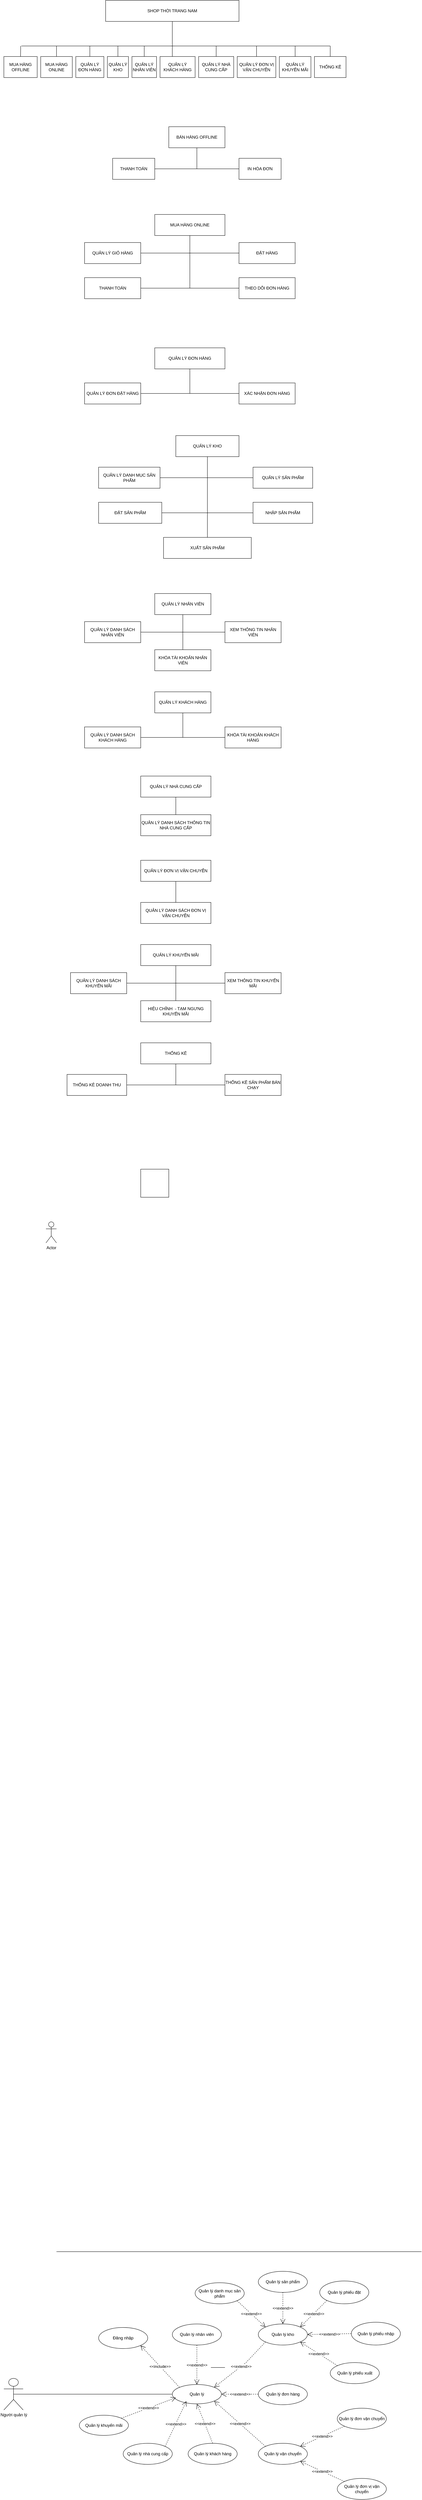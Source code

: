 <mxfile version="20.8.23" type="device"><diagram name="Page-1" id="HyWWzxSgBRr3ty2dSBjD"><mxGraphModel dx="1967" dy="609" grid="0" gridSize="10" guides="1" tooltips="1" connect="0" arrows="0" fold="1" page="0" pageScale="1" pageWidth="850" pageHeight="1100" math="0" shadow="0"><root><mxCell id="0"/><mxCell id="1" parent="0"/><mxCell id="_XjApnB1WR810djl3Nv8-1" value="SHOP THỜI TRANG NAM" style="rounded=0;whiteSpace=wrap;html=1;" parent="1" vertex="1"><mxGeometry x="260" y="70" width="380" height="60" as="geometry"/></mxCell><mxCell id="_XjApnB1WR810djl3Nv8-3" value="QUẢN LÝ KHO" style="rounded=0;whiteSpace=wrap;html=1;" parent="1" vertex="1"><mxGeometry x="265" y="230" width="60" height="60" as="geometry"/></mxCell><mxCell id="_XjApnB1WR810djl3Nv8-4" value="QUẢN LÝ NHÂN VIÊN" style="rounded=0;whiteSpace=wrap;html=1;" parent="1" vertex="1"><mxGeometry x="335" y="230" width="70" height="60" as="geometry"/></mxCell><mxCell id="_XjApnB1WR810djl3Nv8-5" value="QUẢN LÝ KHÁCH HÀNG" style="rounded=0;whiteSpace=wrap;html=1;" parent="1" vertex="1"><mxGeometry x="415" y="230" width="100" height="60" as="geometry"/></mxCell><mxCell id="_XjApnB1WR810djl3Nv8-6" value="QUẢN LÝ ĐƠN VỊ VẬN CHUYỂN" style="rounded=0;whiteSpace=wrap;html=1;" parent="1" vertex="1"><mxGeometry x="635" y="230" width="110" height="60" as="geometry"/></mxCell><mxCell id="_XjApnB1WR810djl3Nv8-7" value="QUẢN LÝ NHÀ CUNG CẤP" style="rounded=0;whiteSpace=wrap;html=1;" parent="1" vertex="1"><mxGeometry x="525" y="230" width="100" height="60" as="geometry"/></mxCell><mxCell id="_XjApnB1WR810djl3Nv8-8" value="QUẢN LÝ KHUYẾN MÃI" style="rounded=0;whiteSpace=wrap;html=1;" parent="1" vertex="1"><mxGeometry x="755" y="230" width="90" height="60" as="geometry"/></mxCell><mxCell id="_XjApnB1WR810djl3Nv8-9" value="QUẢN LÝ ĐƠN HÀNG" style="rounded=0;whiteSpace=wrap;html=1;" parent="1" vertex="1"><mxGeometry x="175" y="230" width="80" height="60" as="geometry"/></mxCell><mxCell id="_XjApnB1WR810djl3Nv8-10" value="MUA HÀNG ONLINE" style="rounded=0;whiteSpace=wrap;html=1;" parent="1" vertex="1"><mxGeometry x="75" y="230" width="90" height="60" as="geometry"/></mxCell><mxCell id="_XjApnB1WR810djl3Nv8-11" value="THỐNG KÊ" style="rounded=0;whiteSpace=wrap;html=1;" parent="1" vertex="1"><mxGeometry x="855" y="230" width="90" height="60" as="geometry"/></mxCell><mxCell id="_XjApnB1WR810djl3Nv8-13" value="MUA HÀNG OFFLINE" style="rounded=0;whiteSpace=wrap;html=1;" parent="1" vertex="1"><mxGeometry x="-30" y="230" width="95" height="60" as="geometry"/></mxCell><mxCell id="_XjApnB1WR810djl3Nv8-14" value="" style="endArrow=none;html=1;rounded=0;" parent="1" edge="1"><mxGeometry width="50" height="50" relative="1" as="geometry"><mxPoint x="20" y="200" as="sourcePoint"/><mxPoint x="900" y="200" as="targetPoint"/></mxGeometry></mxCell><mxCell id="_XjApnB1WR810djl3Nv8-15" value="" style="endArrow=none;html=1;rounded=0;entryX=0.5;entryY=1;entryDx=0;entryDy=0;" parent="1" target="_XjApnB1WR810djl3Nv8-1" edge="1"><mxGeometry width="50" height="50" relative="1" as="geometry"><mxPoint x="450" y="200" as="sourcePoint"/><mxPoint x="530" y="160" as="targetPoint"/></mxGeometry></mxCell><mxCell id="_XjApnB1WR810djl3Nv8-16" value="" style="endArrow=none;html=1;rounded=0;exitX=0.5;exitY=0;exitDx=0;exitDy=0;" parent="1" source="_XjApnB1WR810djl3Nv8-3" edge="1"><mxGeometry width="50" height="50" relative="1" as="geometry"><mxPoint x="480" y="210" as="sourcePoint"/><mxPoint x="295" y="200" as="targetPoint"/></mxGeometry></mxCell><mxCell id="_XjApnB1WR810djl3Nv8-17" value="" style="endArrow=none;html=1;rounded=0;exitX=0.5;exitY=0;exitDx=0;exitDy=0;" parent="1" source="_XjApnB1WR810djl3Nv8-9" edge="1"><mxGeometry width="50" height="50" relative="1" as="geometry"><mxPoint x="205" y="230" as="sourcePoint"/><mxPoint x="215" y="200" as="targetPoint"/></mxGeometry></mxCell><mxCell id="_XjApnB1WR810djl3Nv8-18" value="" style="endArrow=none;html=1;rounded=0;" parent="1" edge="1"><mxGeometry width="50" height="50" relative="1" as="geometry"><mxPoint x="120" y="230" as="sourcePoint"/><mxPoint x="120" y="200" as="targetPoint"/></mxGeometry></mxCell><mxCell id="_XjApnB1WR810djl3Nv8-19" value="" style="endArrow=none;html=1;rounded=0;exitX=0.5;exitY=0;exitDx=0;exitDy=0;" parent="1" source="_XjApnB1WR810djl3Nv8-13" edge="1"><mxGeometry width="50" height="50" relative="1" as="geometry"><mxPoint x="-40" y="250" as="sourcePoint"/><mxPoint x="18" y="200" as="targetPoint"/></mxGeometry></mxCell><mxCell id="_XjApnB1WR810djl3Nv8-20" value="" style="endArrow=none;html=1;rounded=0;exitX=0.5;exitY=0;exitDx=0;exitDy=0;" parent="1" source="_XjApnB1WR810djl3Nv8-4" edge="1"><mxGeometry width="50" height="50" relative="1" as="geometry"><mxPoint x="480" y="210" as="sourcePoint"/><mxPoint x="370" y="200" as="targetPoint"/></mxGeometry></mxCell><mxCell id="_XjApnB1WR810djl3Nv8-22" value="" style="endArrow=none;html=1;rounded=0;" parent="1" edge="1"><mxGeometry width="50" height="50" relative="1" as="geometry"><mxPoint x="450" y="230" as="sourcePoint"/><mxPoint x="450" y="200" as="targetPoint"/></mxGeometry></mxCell><mxCell id="_XjApnB1WR810djl3Nv8-23" value="" style="endArrow=none;html=1;rounded=0;exitX=0.5;exitY=0;exitDx=0;exitDy=0;" parent="1" source="_XjApnB1WR810djl3Nv8-7" edge="1"><mxGeometry width="50" height="50" relative="1" as="geometry"><mxPoint x="525" y="250" as="sourcePoint"/><mxPoint x="575" y="200" as="targetPoint"/></mxGeometry></mxCell><mxCell id="_XjApnB1WR810djl3Nv8-24" value="" style="endArrow=none;html=1;rounded=0;" parent="1" edge="1"><mxGeometry width="50" height="50" relative="1" as="geometry"><mxPoint x="690" y="230" as="sourcePoint"/><mxPoint x="690" y="200" as="targetPoint"/></mxGeometry></mxCell><mxCell id="_XjApnB1WR810djl3Nv8-25" value="" style="endArrow=none;html=1;rounded=0;exitX=0.5;exitY=0;exitDx=0;exitDy=0;" parent="1" source="_XjApnB1WR810djl3Nv8-8" edge="1"><mxGeometry width="50" height="50" relative="1" as="geometry"><mxPoint x="690" y="280" as="sourcePoint"/><mxPoint x="800" y="200" as="targetPoint"/></mxGeometry></mxCell><mxCell id="_XjApnB1WR810djl3Nv8-26" value="" style="endArrow=none;html=1;rounded=0;exitX=0.5;exitY=0;exitDx=0;exitDy=0;" parent="1" source="_XjApnB1WR810djl3Nv8-11" edge="1"><mxGeometry width="50" height="50" relative="1" as="geometry"><mxPoint x="440" y="280" as="sourcePoint"/><mxPoint x="900" y="200" as="targetPoint"/></mxGeometry></mxCell><mxCell id="RyogoqrXzvxZcZIkqM9H-1" value="BÁN HÀNG OFFLINE" style="rounded=0;whiteSpace=wrap;html=1;" parent="1" vertex="1"><mxGeometry x="440" y="430" width="160" height="60" as="geometry"/></mxCell><mxCell id="RyogoqrXzvxZcZIkqM9H-2" value="THANH TOÁN" style="rounded=0;whiteSpace=wrap;html=1;" parent="1" vertex="1"><mxGeometry x="280" y="520" width="120" height="60" as="geometry"/></mxCell><mxCell id="RyogoqrXzvxZcZIkqM9H-3" value="IN HÓA ĐƠN" style="rounded=0;whiteSpace=wrap;html=1;" parent="1" vertex="1"><mxGeometry x="640" y="520" width="120" height="60" as="geometry"/></mxCell><mxCell id="RyogoqrXzvxZcZIkqM9H-4" value="" style="endArrow=none;html=1;rounded=0;entryX=0;entryY=0.5;entryDx=0;entryDy=0;exitX=1;exitY=0.5;exitDx=0;exitDy=0;" parent="1" source="RyogoqrXzvxZcZIkqM9H-2" target="RyogoqrXzvxZcZIkqM9H-3" edge="1"><mxGeometry width="50" height="50" relative="1" as="geometry"><mxPoint x="460" y="620" as="sourcePoint"/><mxPoint x="510" y="570" as="targetPoint"/></mxGeometry></mxCell><mxCell id="RyogoqrXzvxZcZIkqM9H-5" value="" style="endArrow=none;html=1;rounded=0;entryX=0.5;entryY=1;entryDx=0;entryDy=0;" parent="1" target="RyogoqrXzvxZcZIkqM9H-1" edge="1"><mxGeometry width="50" height="50" relative="1" as="geometry"><mxPoint x="520" y="550" as="sourcePoint"/><mxPoint x="510" y="570" as="targetPoint"/></mxGeometry></mxCell><mxCell id="RyogoqrXzvxZcZIkqM9H-6" value="MUA HÀNG ONLINE" style="rounded=0;whiteSpace=wrap;html=1;" parent="1" vertex="1"><mxGeometry x="400" y="680" width="200" height="60" as="geometry"/></mxCell><mxCell id="RyogoqrXzvxZcZIkqM9H-7" value="ĐẶT HÀNG" style="rounded=0;whiteSpace=wrap;html=1;" parent="1" vertex="1"><mxGeometry x="640" y="760" width="160" height="60" as="geometry"/></mxCell><mxCell id="RyogoqrXzvxZcZIkqM9H-9" value="THEO DÕI ĐƠN HÀNG" style="rounded=0;whiteSpace=wrap;html=1;" parent="1" vertex="1"><mxGeometry x="640" y="860" width="160" height="60" as="geometry"/></mxCell><mxCell id="RyogoqrXzvxZcZIkqM9H-10" value="THANH TOÁN" style="rounded=0;whiteSpace=wrap;html=1;" parent="1" vertex="1"><mxGeometry x="200" y="860" width="160" height="60" as="geometry"/></mxCell><mxCell id="RyogoqrXzvxZcZIkqM9H-12" value="QUẢN LÝ GIỎ HÀNG" style="rounded=0;whiteSpace=wrap;html=1;" parent="1" vertex="1"><mxGeometry x="200" y="760" width="160" height="60" as="geometry"/></mxCell><mxCell id="RyogoqrXzvxZcZIkqM9H-13" value="" style="endArrow=none;html=1;rounded=0;exitX=1;exitY=0.5;exitDx=0;exitDy=0;entryX=0;entryY=0.5;entryDx=0;entryDy=0;" parent="1" source="RyogoqrXzvxZcZIkqM9H-12" target="RyogoqrXzvxZcZIkqM9H-7" edge="1"><mxGeometry width="50" height="50" relative="1" as="geometry"><mxPoint x="390" y="790" as="sourcePoint"/><mxPoint x="600" y="790" as="targetPoint"/></mxGeometry></mxCell><mxCell id="RyogoqrXzvxZcZIkqM9H-14" value="" style="endArrow=none;html=1;rounded=0;exitX=0;exitY=0.5;exitDx=0;exitDy=0;entryX=1;entryY=0.5;entryDx=0;entryDy=0;" parent="1" source="RyogoqrXzvxZcZIkqM9H-9" target="RyogoqrXzvxZcZIkqM9H-10" edge="1"><mxGeometry width="50" height="50" relative="1" as="geometry"><mxPoint x="460" y="860" as="sourcePoint"/><mxPoint x="420" y="930" as="targetPoint"/></mxGeometry></mxCell><mxCell id="RyogoqrXzvxZcZIkqM9H-15" value="" style="endArrow=none;html=1;rounded=0;entryX=0.5;entryY=1;entryDx=0;entryDy=0;" parent="1" target="RyogoqrXzvxZcZIkqM9H-6" edge="1"><mxGeometry width="50" height="50" relative="1" as="geometry"><mxPoint x="500" y="890" as="sourcePoint"/><mxPoint x="510" y="810" as="targetPoint"/></mxGeometry></mxCell><mxCell id="RyogoqrXzvxZcZIkqM9H-17" value="QUẢN LÝ ĐƠN HÀNG" style="rounded=0;whiteSpace=wrap;html=1;" parent="1" vertex="1"><mxGeometry x="400" y="1060" width="200" height="60" as="geometry"/></mxCell><mxCell id="RyogoqrXzvxZcZIkqM9H-18" value="QUẢN LÝ ĐƠN ĐẶT HÀNG" style="rounded=0;whiteSpace=wrap;html=1;" parent="1" vertex="1"><mxGeometry x="200" y="1160" width="160" height="60" as="geometry"/></mxCell><mxCell id="RyogoqrXzvxZcZIkqM9H-19" value="XÁC NHẬN ĐƠN HÀNG" style="rounded=0;whiteSpace=wrap;html=1;" parent="1" vertex="1"><mxGeometry x="640" y="1160" width="160" height="60" as="geometry"/></mxCell><mxCell id="RyogoqrXzvxZcZIkqM9H-21" value="" style="endArrow=none;html=1;rounded=0;entryX=0;entryY=0.5;entryDx=0;entryDy=0;exitX=1;exitY=0.5;exitDx=0;exitDy=0;" parent="1" source="RyogoqrXzvxZcZIkqM9H-18" target="RyogoqrXzvxZcZIkqM9H-19" edge="1"><mxGeometry width="50" height="50" relative="1" as="geometry"><mxPoint x="540" y="1220" as="sourcePoint"/><mxPoint x="590" y="1170" as="targetPoint"/></mxGeometry></mxCell><mxCell id="RyogoqrXzvxZcZIkqM9H-22" value="" style="endArrow=none;html=1;rounded=0;entryX=0.5;entryY=1;entryDx=0;entryDy=0;" parent="1" target="RyogoqrXzvxZcZIkqM9H-17" edge="1"><mxGeometry width="50" height="50" relative="1" as="geometry"><mxPoint x="500" y="1190" as="sourcePoint"/><mxPoint x="590" y="1170" as="targetPoint"/></mxGeometry></mxCell><mxCell id="RyogoqrXzvxZcZIkqM9H-23" value="QUẢN LÝ KHO" style="rounded=0;whiteSpace=wrap;html=1;" parent="1" vertex="1"><mxGeometry x="460" y="1310" width="180" height="60" as="geometry"/></mxCell><mxCell id="RyogoqrXzvxZcZIkqM9H-24" value="QUẢN LÝ DANH MỤC SẢN PHẨM" style="rounded=0;whiteSpace=wrap;html=1;" parent="1" vertex="1"><mxGeometry x="240" y="1400" width="175" height="60" as="geometry"/></mxCell><mxCell id="RyogoqrXzvxZcZIkqM9H-25" value="QUẢN LÝ SẢN PHẨM" style="rounded=0;whiteSpace=wrap;html=1;" parent="1" vertex="1"><mxGeometry x="680" y="1400" width="170" height="60" as="geometry"/></mxCell><mxCell id="RyogoqrXzvxZcZIkqM9H-26" value="ĐẶT SẢN PHẨM" style="rounded=0;whiteSpace=wrap;html=1;" parent="1" vertex="1"><mxGeometry x="240" y="1500" width="180" height="60" as="geometry"/></mxCell><mxCell id="RyogoqrXzvxZcZIkqM9H-27" value="NHẬP SẢN PHẨM" style="rounded=0;whiteSpace=wrap;html=1;" parent="1" vertex="1"><mxGeometry x="680" y="1500" width="170" height="60" as="geometry"/></mxCell><mxCell id="RyogoqrXzvxZcZIkqM9H-28" value="XUẤT SẢN PHẨM" style="rounded=0;whiteSpace=wrap;html=1;" parent="1" vertex="1"><mxGeometry x="425" y="1600" width="250" height="60" as="geometry"/></mxCell><mxCell id="RyogoqrXzvxZcZIkqM9H-29" value="" style="endArrow=none;html=1;rounded=0;entryX=0.5;entryY=1;entryDx=0;entryDy=0;exitX=0.5;exitY=0;exitDx=0;exitDy=0;" parent="1" source="RyogoqrXzvxZcZIkqM9H-28" target="RyogoqrXzvxZcZIkqM9H-23" edge="1"><mxGeometry width="50" height="50" relative="1" as="geometry"><mxPoint x="540" y="1540" as="sourcePoint"/><mxPoint x="590" y="1490" as="targetPoint"/></mxGeometry></mxCell><mxCell id="RyogoqrXzvxZcZIkqM9H-30" value="" style="endArrow=none;html=1;rounded=0;entryX=0;entryY=0.5;entryDx=0;entryDy=0;exitX=1;exitY=0.5;exitDx=0;exitDy=0;" parent="1" source="RyogoqrXzvxZcZIkqM9H-24" target="RyogoqrXzvxZcZIkqM9H-25" edge="1"><mxGeometry width="50" height="50" relative="1" as="geometry"><mxPoint x="540" y="1540" as="sourcePoint"/><mxPoint x="590" y="1490" as="targetPoint"/></mxGeometry></mxCell><mxCell id="RyogoqrXzvxZcZIkqM9H-31" value="" style="endArrow=none;html=1;rounded=0;entryX=0;entryY=0.5;entryDx=0;entryDy=0;exitX=1;exitY=0.5;exitDx=0;exitDy=0;" parent="1" source="RyogoqrXzvxZcZIkqM9H-26" target="RyogoqrXzvxZcZIkqM9H-27" edge="1"><mxGeometry width="50" height="50" relative="1" as="geometry"><mxPoint x="540" y="1540" as="sourcePoint"/><mxPoint x="590" y="1490" as="targetPoint"/></mxGeometry></mxCell><mxCell id="VxilIQaraNkpWYvb3Jwq-1" value="QUẢN LÝ NHÂN VIÊN" style="rounded=0;whiteSpace=wrap;html=1;" parent="1" vertex="1"><mxGeometry x="400" y="1760" width="160" height="60" as="geometry"/></mxCell><mxCell id="VxilIQaraNkpWYvb3Jwq-2" value="QUẢN LÝ DANH SÁCH NHÂN VIÊN" style="rounded=0;whiteSpace=wrap;html=1;" parent="1" vertex="1"><mxGeometry x="200" y="1840" width="160" height="60" as="geometry"/></mxCell><mxCell id="VxilIQaraNkpWYvb3Jwq-3" value="XEM THÔNG TIN NHÂN VIÊN" style="rounded=0;whiteSpace=wrap;html=1;" parent="1" vertex="1"><mxGeometry x="600" y="1840" width="160" height="60" as="geometry"/></mxCell><mxCell id="VxilIQaraNkpWYvb3Jwq-4" value="" style="endArrow=none;html=1;rounded=0;entryX=0;entryY=0.5;entryDx=0;entryDy=0;exitX=1;exitY=0.5;exitDx=0;exitDy=0;" parent="1" source="VxilIQaraNkpWYvb3Jwq-2" target="VxilIQaraNkpWYvb3Jwq-3" edge="1"><mxGeometry width="50" height="50" relative="1" as="geometry"><mxPoint x="390" y="1850" as="sourcePoint"/><mxPoint x="440" y="1800" as="targetPoint"/></mxGeometry></mxCell><mxCell id="VxilIQaraNkpWYvb3Jwq-5" value="" style="endArrow=none;html=1;rounded=0;entryX=0.5;entryY=1;entryDx=0;entryDy=0;" parent="1" target="VxilIQaraNkpWYvb3Jwq-1" edge="1"><mxGeometry width="50" height="50" relative="1" as="geometry"><mxPoint x="480" y="1920" as="sourcePoint"/><mxPoint x="440" y="1800" as="targetPoint"/></mxGeometry></mxCell><mxCell id="VxilIQaraNkpWYvb3Jwq-6" value="KHÓA TÀI KHOẢN NHÂN VIÊN" style="rounded=0;whiteSpace=wrap;html=1;" parent="1" vertex="1"><mxGeometry x="400" y="1920" width="160" height="60" as="geometry"/></mxCell><mxCell id="f-LgjkkznbTm_72EFnrJ-1" value="QUẢN LÝ KHÁCH HÀNG" style="rounded=0;whiteSpace=wrap;html=1;" parent="1" vertex="1"><mxGeometry x="400" y="2040" width="160" height="60" as="geometry"/></mxCell><mxCell id="f-LgjkkznbTm_72EFnrJ-2" value="QUẢN LÝ DANH SÁCH KHÁCH HÀNG" style="rounded=0;whiteSpace=wrap;html=1;" parent="1" vertex="1"><mxGeometry x="200" y="2140" width="160" height="60" as="geometry"/></mxCell><mxCell id="f-LgjkkznbTm_72EFnrJ-3" value="KHÓA TÀI KHOẢN KHÁCH HÀNG" style="rounded=0;whiteSpace=wrap;html=1;" parent="1" vertex="1"><mxGeometry x="600" y="2140" width="160" height="60" as="geometry"/></mxCell><mxCell id="f-LgjkkznbTm_72EFnrJ-4" value="" style="endArrow=none;html=1;rounded=0;entryX=0;entryY=0.5;entryDx=0;entryDy=0;exitX=1;exitY=0.5;exitDx=0;exitDy=0;" parent="1" source="f-LgjkkznbTm_72EFnrJ-2" target="f-LgjkkznbTm_72EFnrJ-3" edge="1"><mxGeometry width="50" height="50" relative="1" as="geometry"><mxPoint x="390" y="2220" as="sourcePoint"/><mxPoint x="440" y="2170" as="targetPoint"/></mxGeometry></mxCell><mxCell id="f-LgjkkznbTm_72EFnrJ-5" value="" style="endArrow=none;html=1;rounded=0;entryX=0.5;entryY=1;entryDx=0;entryDy=0;" parent="1" target="f-LgjkkznbTm_72EFnrJ-1" edge="1"><mxGeometry width="50" height="50" relative="1" as="geometry"><mxPoint x="480" y="2170" as="sourcePoint"/><mxPoint x="440" y="2170" as="targetPoint"/></mxGeometry></mxCell><mxCell id="f-LgjkkznbTm_72EFnrJ-6" value="QUẢN LÝ NHÀ CUNG CẤP" style="rounded=0;whiteSpace=wrap;html=1;" parent="1" vertex="1"><mxGeometry x="360" y="2280" width="200" height="60" as="geometry"/></mxCell><mxCell id="f-LgjkkznbTm_72EFnrJ-7" value="QUẢN LÝ DANH SÁCH THÔNG TIN NHÀ CUNG CẤP" style="rounded=0;whiteSpace=wrap;html=1;" parent="1" vertex="1"><mxGeometry x="360" y="2390" width="200" height="60" as="geometry"/></mxCell><mxCell id="f-LgjkkznbTm_72EFnrJ-8" value="" style="endArrow=none;html=1;rounded=0;entryX=0.5;entryY=1;entryDx=0;entryDy=0;exitX=0.5;exitY=0;exitDx=0;exitDy=0;" parent="1" source="f-LgjkkznbTm_72EFnrJ-7" target="f-LgjkkznbTm_72EFnrJ-6" edge="1"><mxGeometry width="50" height="50" relative="1" as="geometry"><mxPoint x="390" y="2510" as="sourcePoint"/><mxPoint x="440" y="2460" as="targetPoint"/></mxGeometry></mxCell><mxCell id="f-LgjkkznbTm_72EFnrJ-10" value="QUẢN LÝ ĐƠN VỊ VẬN CHUYỂN" style="rounded=0;whiteSpace=wrap;html=1;" parent="1" vertex="1"><mxGeometry x="360" y="2520" width="200" height="60" as="geometry"/></mxCell><mxCell id="f-LgjkkznbTm_72EFnrJ-11" value="QUẢN LÝ DANH SÁCH ĐƠN VỊ VẬN CHUYỂN" style="rounded=0;whiteSpace=wrap;html=1;" parent="1" vertex="1"><mxGeometry x="360" y="2640" width="200" height="60" as="geometry"/></mxCell><mxCell id="f-LgjkkznbTm_72EFnrJ-12" value="" style="endArrow=none;html=1;rounded=0;entryX=0.5;entryY=1;entryDx=0;entryDy=0;exitX=0.5;exitY=0;exitDx=0;exitDy=0;" parent="1" source="f-LgjkkznbTm_72EFnrJ-11" target="f-LgjkkznbTm_72EFnrJ-10" edge="1"><mxGeometry width="50" height="50" relative="1" as="geometry"><mxPoint x="410" y="2640" as="sourcePoint"/><mxPoint x="460" y="2590" as="targetPoint"/></mxGeometry></mxCell><mxCell id="f-LgjkkznbTm_72EFnrJ-13" value="QUẢN LÝ KHUYẾN MÃI" style="rounded=0;whiteSpace=wrap;html=1;" parent="1" vertex="1"><mxGeometry x="360" y="2760" width="200" height="60" as="geometry"/></mxCell><mxCell id="f-LgjkkznbTm_72EFnrJ-14" value="QUẢN LÝ DANH SÁCH KHUYẾN MÃI" style="rounded=0;whiteSpace=wrap;html=1;" parent="1" vertex="1"><mxGeometry x="160" y="2840" width="160" height="60" as="geometry"/></mxCell><mxCell id="f-LgjkkznbTm_72EFnrJ-15" value="XEM THÔNG TIN KHUYẾN MÃI" style="rounded=0;whiteSpace=wrap;html=1;" parent="1" vertex="1"><mxGeometry x="600" y="2840" width="160" height="60" as="geometry"/></mxCell><mxCell id="f-LgjkkznbTm_72EFnrJ-16" value="HIỆU CHỈNH&amp;nbsp; - TẠM NGƯNG KHUYẾN MÃI" style="rounded=0;whiteSpace=wrap;html=1;" parent="1" vertex="1"><mxGeometry x="360" y="2920" width="200" height="60" as="geometry"/></mxCell><mxCell id="f-LgjkkznbTm_72EFnrJ-17" value="" style="endArrow=none;html=1;rounded=0;entryX=0;entryY=0.5;entryDx=0;entryDy=0;exitX=1;exitY=0.5;exitDx=0;exitDy=0;" parent="1" source="f-LgjkkznbTm_72EFnrJ-14" target="f-LgjkkznbTm_72EFnrJ-15" edge="1"><mxGeometry width="50" height="50" relative="1" as="geometry"><mxPoint x="410" y="2960" as="sourcePoint"/><mxPoint x="460" y="2910" as="targetPoint"/></mxGeometry></mxCell><mxCell id="f-LgjkkznbTm_72EFnrJ-18" value="" style="endArrow=none;html=1;rounded=0;entryX=0.5;entryY=1;entryDx=0;entryDy=0;exitX=0.5;exitY=0;exitDx=0;exitDy=0;" parent="1" source="f-LgjkkznbTm_72EFnrJ-16" target="f-LgjkkznbTm_72EFnrJ-13" edge="1"><mxGeometry width="50" height="50" relative="1" as="geometry"><mxPoint x="410" y="2960" as="sourcePoint"/><mxPoint x="460" y="2910" as="targetPoint"/></mxGeometry></mxCell><mxCell id="f-LgjkkznbTm_72EFnrJ-20" value="THỐNG KÊ" style="rounded=0;whiteSpace=wrap;html=1;" parent="1" vertex="1"><mxGeometry x="360" y="3040" width="200" height="60" as="geometry"/></mxCell><mxCell id="f-LgjkkznbTm_72EFnrJ-21" value="THỐNG KÊ DOANH THU" style="rounded=0;whiteSpace=wrap;html=1;" parent="1" vertex="1"><mxGeometry x="150" y="3130" width="170" height="60" as="geometry"/></mxCell><mxCell id="f-LgjkkznbTm_72EFnrJ-23" value="THỐNG KÊ SẢN PHẨM BÁN CHẠY" style="rounded=0;whiteSpace=wrap;html=1;" parent="1" vertex="1"><mxGeometry x="600" y="3130" width="160" height="60" as="geometry"/></mxCell><mxCell id="f-LgjkkznbTm_72EFnrJ-25" value="" style="endArrow=none;html=1;rounded=0;entryX=0;entryY=0.5;entryDx=0;entryDy=0;exitX=1;exitY=0.5;exitDx=0;exitDy=0;" parent="1" source="f-LgjkkznbTm_72EFnrJ-21" target="f-LgjkkznbTm_72EFnrJ-23" edge="1"><mxGeometry width="50" height="50" relative="1" as="geometry"><mxPoint x="410" y="3240" as="sourcePoint"/><mxPoint x="590" y="3160" as="targetPoint"/></mxGeometry></mxCell><mxCell id="f-LgjkkznbTm_72EFnrJ-27" value="" style="endArrow=none;html=1;rounded=0;entryX=0.5;entryY=1;entryDx=0;entryDy=0;" parent="1" target="f-LgjkkznbTm_72EFnrJ-20" edge="1"><mxGeometry width="50" height="50" relative="1" as="geometry"><mxPoint x="460" y="3160" as="sourcePoint"/><mxPoint x="458" y="3186" as="targetPoint"/></mxGeometry></mxCell><mxCell id="k6f5pFQyn4ghYpWaaOx5-1" value="" style="whiteSpace=wrap;html=1;aspect=fixed;" vertex="1" parent="1"><mxGeometry x="360" y="3400" width="80" height="80" as="geometry"/></mxCell><mxCell id="k6f5pFQyn4ghYpWaaOx5-2" value="Actor" style="shape=umlActor;verticalLabelPosition=bottom;verticalAlign=top;html=1;" vertex="1" parent="1"><mxGeometry x="90" y="3550" width="30" height="60" as="geometry"/></mxCell><mxCell id="k6f5pFQyn4ghYpWaaOx5-3" value="Người quản lý" style="shape=umlActor;verticalLabelPosition=bottom;verticalAlign=top;html=1;" vertex="1" parent="1"><mxGeometry x="-30" y="6845" width="55" height="90" as="geometry"/></mxCell><mxCell id="k6f5pFQyn4ghYpWaaOx5-7" style="edgeStyle=orthogonalEdgeStyle;rounded=0;orthogonalLoop=1;jettySize=auto;html=1;exitX=0;exitY=0.5;exitDx=0;exitDy=0;entryX=0.5;entryY=0.5;entryDx=0;entryDy=0;entryPerimeter=0;endArrow=none;endFill=0;" edge="1" parent="1" source="k6f5pFQyn4ghYpWaaOx5-6" target="k6f5pFQyn4ghYpWaaOx5-3"><mxGeometry relative="1" as="geometry"/></mxCell><mxCell id="k6f5pFQyn4ghYpWaaOx5-6" value="Quản lý" style="ellipse;whiteSpace=wrap;html=1;" vertex="1" parent="1"><mxGeometry x="450" y="6862.5" width="140" height="55" as="geometry"/></mxCell><mxCell id="k6f5pFQyn4ghYpWaaOx5-8" value="Đăng nhập" style="ellipse;whiteSpace=wrap;html=1;" vertex="1" parent="1"><mxGeometry x="240" y="6700" width="140" height="60" as="geometry"/></mxCell><mxCell id="k6f5pFQyn4ghYpWaaOx5-20" value="&amp;lt;&amp;lt;include&amp;gt;&amp;gt;" style="endArrow=open;endSize=12;dashed=1;html=1;rounded=0;entryX=1;entryY=1;entryDx=0;entryDy=0;exitX=0;exitY=0;exitDx=0;exitDy=0;" edge="1" parent="1" source="k6f5pFQyn4ghYpWaaOx5-6" target="k6f5pFQyn4ghYpWaaOx5-8"><mxGeometry width="160" relative="1" as="geometry"><mxPoint x="450" y="6850" as="sourcePoint"/><mxPoint x="610" y="6850" as="targetPoint"/><Array as="points"/></mxGeometry></mxCell><mxCell id="k6f5pFQyn4ghYpWaaOx5-21" value="Quản lý nhân viên" style="ellipse;whiteSpace=wrap;html=1;" vertex="1" parent="1"><mxGeometry x="450" y="6690" width="140" height="60" as="geometry"/></mxCell><mxCell id="k6f5pFQyn4ghYpWaaOx5-22" value="Quản lý khách hàng" style="ellipse;whiteSpace=wrap;html=1;" vertex="1" parent="1"><mxGeometry x="495" y="7030" width="140" height="60" as="geometry"/></mxCell><mxCell id="k6f5pFQyn4ghYpWaaOx5-23" value="Quản lý kho" style="ellipse;whiteSpace=wrap;html=1;" vertex="1" parent="1"><mxGeometry x="695" y="6690" width="140" height="60" as="geometry"/></mxCell><mxCell id="k6f5pFQyn4ghYpWaaOx5-24" value="Quản lý đơn hàng" style="ellipse;whiteSpace=wrap;html=1;" vertex="1" parent="1"><mxGeometry x="695" y="6860" width="140" height="60" as="geometry"/></mxCell><mxCell id="k6f5pFQyn4ghYpWaaOx5-25" value="Quản lý vận chuyển" style="ellipse;whiteSpace=wrap;html=1;" vertex="1" parent="1"><mxGeometry x="695" y="7030" width="140" height="60" as="geometry"/></mxCell><mxCell id="k6f5pFQyn4ghYpWaaOx5-26" value="Quản lý nhà cung cấp" style="ellipse;whiteSpace=wrap;html=1;" vertex="1" parent="1"><mxGeometry x="310" y="7030" width="140" height="60" as="geometry"/></mxCell><mxCell id="k6f5pFQyn4ghYpWaaOx5-27" value="&amp;lt;&amp;lt;extend&amp;gt;&amp;gt;" style="endArrow=open;endSize=12;dashed=1;html=1;rounded=0;exitX=1;exitY=0;exitDx=0;exitDy=0;" edge="1" parent="1" source="k6f5pFQyn4ghYpWaaOx5-26"><mxGeometry width="160" relative="1" as="geometry"><mxPoint x="450" y="6920" as="sourcePoint"/><mxPoint x="490" y="6910" as="targetPoint"/></mxGeometry></mxCell><mxCell id="k6f5pFQyn4ghYpWaaOx5-28" value="&amp;lt;&amp;lt;extend&amp;gt;&amp;gt;" style="endArrow=open;endSize=12;dashed=1;html=1;rounded=0;exitX=0.5;exitY=1;exitDx=0;exitDy=0;entryX=0.5;entryY=0;entryDx=0;entryDy=0;" edge="1" parent="1" source="k6f5pFQyn4ghYpWaaOx5-21" target="k6f5pFQyn4ghYpWaaOx5-6"><mxGeometry width="160" relative="1" as="geometry"><mxPoint x="450" y="6920" as="sourcePoint"/><mxPoint x="580" y="6780" as="targetPoint"/><Array as="points"><mxPoint x="520" y="6810"/></Array></mxGeometry></mxCell><mxCell id="k6f5pFQyn4ghYpWaaOx5-29" value="&amp;lt;&amp;lt;extend&amp;gt;&amp;gt;" style="endArrow=open;endSize=12;dashed=1;html=1;rounded=0;exitX=0.5;exitY=0;exitDx=0;exitDy=0;entryX=0.5;entryY=1;entryDx=0;entryDy=0;" edge="1" parent="1" source="k6f5pFQyn4ghYpWaaOx5-22" target="k6f5pFQyn4ghYpWaaOx5-6"><mxGeometry width="160" relative="1" as="geometry"><mxPoint x="450" y="6920" as="sourcePoint"/><mxPoint x="520" y="6940" as="targetPoint"/></mxGeometry></mxCell><mxCell id="k6f5pFQyn4ghYpWaaOx5-30" value="&amp;lt;&amp;lt;extend&amp;gt;&amp;gt;" style="endArrow=open;endSize=12;dashed=1;html=1;rounded=0;exitX=0;exitY=1;exitDx=0;exitDy=0;entryX=1;entryY=0;entryDx=0;entryDy=0;" edge="1" parent="1" source="k6f5pFQyn4ghYpWaaOx5-23" target="k6f5pFQyn4ghYpWaaOx5-6"><mxGeometry width="160" relative="1" as="geometry"><mxPoint x="450" y="6920" as="sourcePoint"/><mxPoint x="770" y="6810" as="targetPoint"/><Array as="points"><mxPoint x="660" y="6800"/></Array></mxGeometry></mxCell><mxCell id="k6f5pFQyn4ghYpWaaOx5-31" value="&amp;lt;&amp;lt;extend&amp;gt;&amp;gt;" style="endArrow=open;endSize=12;dashed=1;html=1;rounded=0;entryX=1;entryY=0.5;entryDx=0;entryDy=0;exitX=0;exitY=0.5;exitDx=0;exitDy=0;" edge="1" parent="1" source="k6f5pFQyn4ghYpWaaOx5-24" target="k6f5pFQyn4ghYpWaaOx5-6"><mxGeometry width="160" relative="1" as="geometry"><mxPoint x="450" y="6920" as="sourcePoint"/><mxPoint x="610" y="6920" as="targetPoint"/></mxGeometry></mxCell><mxCell id="k6f5pFQyn4ghYpWaaOx5-32" value="&amp;lt;&amp;lt;extend&amp;gt;&amp;gt;" style="endArrow=open;endSize=12;dashed=1;html=1;rounded=0;exitX=0;exitY=0;exitDx=0;exitDy=0;entryX=1;entryY=1;entryDx=0;entryDy=0;" edge="1" parent="1" source="k6f5pFQyn4ghYpWaaOx5-25" target="k6f5pFQyn4ghYpWaaOx5-6"><mxGeometry width="160" relative="1" as="geometry"><mxPoint x="450" y="6920" as="sourcePoint"/><mxPoint x="610" y="6920" as="targetPoint"/></mxGeometry></mxCell><mxCell id="k6f5pFQyn4ghYpWaaOx5-33" value="Quản lý danh mục sản phẩm" style="ellipse;whiteSpace=wrap;html=1;" vertex="1" parent="1"><mxGeometry x="515" y="6572.5" width="140" height="60" as="geometry"/></mxCell><mxCell id="k6f5pFQyn4ghYpWaaOx5-34" value="Quản lý sản phẩm" style="ellipse;whiteSpace=wrap;html=1;" vertex="1" parent="1"><mxGeometry x="695" y="6540" width="140" height="60" as="geometry"/></mxCell><mxCell id="k6f5pFQyn4ghYpWaaOx5-35" value="Quản lý phiếu đặt" style="ellipse;whiteSpace=wrap;html=1;" vertex="1" parent="1"><mxGeometry x="870" y="6567.5" width="140" height="65" as="geometry"/></mxCell><mxCell id="k6f5pFQyn4ghYpWaaOx5-36" value="Quản lý phiếu nhập" style="ellipse;whiteSpace=wrap;html=1;" vertex="1" parent="1"><mxGeometry x="960" y="6685" width="140" height="65" as="geometry"/></mxCell><mxCell id="k6f5pFQyn4ghYpWaaOx5-38" value="Quản lý phiếu xuất" style="ellipse;whiteSpace=wrap;html=1;" vertex="1" parent="1"><mxGeometry x="900" y="6800" width="140" height="60" as="geometry"/></mxCell><mxCell id="k6f5pFQyn4ghYpWaaOx5-39" value="&amp;lt;&amp;lt;extend&amp;gt;&amp;gt;" style="endArrow=open;endSize=12;dashed=1;html=1;rounded=0;entryX=0;entryY=0;entryDx=0;entryDy=0;exitX=1;exitY=1;exitDx=0;exitDy=0;" edge="1" parent="1" source="k6f5pFQyn4ghYpWaaOx5-33" target="k6f5pFQyn4ghYpWaaOx5-23"><mxGeometry width="160" relative="1" as="geometry"><mxPoint x="720" y="6790" as="sourcePoint"/><mxPoint x="880" y="6790" as="targetPoint"/></mxGeometry></mxCell><mxCell id="k6f5pFQyn4ghYpWaaOx5-40" value="&amp;lt;&amp;lt;extend&amp;gt;&amp;gt;" style="endArrow=open;endSize=12;dashed=1;html=1;rounded=0;entryX=0.5;entryY=0;entryDx=0;entryDy=0;exitX=0.5;exitY=1;exitDx=0;exitDy=0;" edge="1" parent="1" source="k6f5pFQyn4ghYpWaaOx5-34" target="k6f5pFQyn4ghYpWaaOx5-23"><mxGeometry width="160" relative="1" as="geometry"><mxPoint x="720" y="6790" as="sourcePoint"/><mxPoint x="880" y="6790" as="targetPoint"/></mxGeometry></mxCell><mxCell id="k6f5pFQyn4ghYpWaaOx5-41" value="&amp;lt;&amp;lt;extend&amp;gt;&amp;gt;" style="endArrow=open;endSize=12;dashed=1;html=1;rounded=0;exitX=0;exitY=1;exitDx=0;exitDy=0;entryX=1;entryY=0;entryDx=0;entryDy=0;" edge="1" parent="1" source="k6f5pFQyn4ghYpWaaOx5-35" target="k6f5pFQyn4ghYpWaaOx5-23"><mxGeometry width="160" relative="1" as="geometry"><mxPoint x="720" y="6790" as="sourcePoint"/><mxPoint x="880" y="6790" as="targetPoint"/></mxGeometry></mxCell><mxCell id="k6f5pFQyn4ghYpWaaOx5-42" value="&amp;lt;&amp;lt;extend&amp;gt;&amp;gt;" style="endArrow=open;endSize=12;dashed=1;html=1;rounded=0;entryX=1;entryY=0.5;entryDx=0;entryDy=0;exitX=0;exitY=0.5;exitDx=0;exitDy=0;" edge="1" parent="1" source="k6f5pFQyn4ghYpWaaOx5-36" target="k6f5pFQyn4ghYpWaaOx5-23"><mxGeometry width="160" relative="1" as="geometry"><mxPoint x="720" y="6790" as="sourcePoint"/><mxPoint x="880" y="6790" as="targetPoint"/></mxGeometry></mxCell><mxCell id="k6f5pFQyn4ghYpWaaOx5-43" value="&amp;lt;&amp;lt;extend&amp;gt;&amp;gt;" style="endArrow=open;endSize=12;dashed=1;html=1;rounded=0;entryX=1;entryY=1;entryDx=0;entryDy=0;exitX=0;exitY=0;exitDx=0;exitDy=0;" edge="1" parent="1" source="k6f5pFQyn4ghYpWaaOx5-38" target="k6f5pFQyn4ghYpWaaOx5-23"><mxGeometry width="160" relative="1" as="geometry"><mxPoint x="720" y="6790" as="sourcePoint"/><mxPoint x="880" y="6790" as="targetPoint"/></mxGeometry></mxCell><mxCell id="k6f5pFQyn4ghYpWaaOx5-45" value="Quản lý đơn vận chuyển" style="ellipse;whiteSpace=wrap;html=1;" vertex="1" parent="1"><mxGeometry x="920" y="6930" width="140" height="60" as="geometry"/></mxCell><mxCell id="k6f5pFQyn4ghYpWaaOx5-46" value="Quản lý đơn vị vận chuyển" style="ellipse;whiteSpace=wrap;html=1;" vertex="1" parent="1"><mxGeometry x="920" y="7130" width="140" height="60" as="geometry"/></mxCell><mxCell id="k6f5pFQyn4ghYpWaaOx5-49" value="&amp;lt;&amp;lt;extend&amp;gt;&amp;gt;" style="endArrow=open;endSize=12;dashed=1;html=1;rounded=0;entryX=1;entryY=0;entryDx=0;entryDy=0;exitX=0;exitY=1;exitDx=0;exitDy=0;" edge="1" parent="1" source="k6f5pFQyn4ghYpWaaOx5-45" target="k6f5pFQyn4ghYpWaaOx5-25"><mxGeometry width="160" relative="1" as="geometry"><mxPoint x="500" y="7040" as="sourcePoint"/><mxPoint x="660" y="7040" as="targetPoint"/></mxGeometry></mxCell><mxCell id="k6f5pFQyn4ghYpWaaOx5-50" value="&amp;lt;&amp;lt;extend&amp;gt;&amp;gt;" style="endArrow=open;endSize=12;dashed=1;html=1;rounded=0;entryX=1;entryY=1;entryDx=0;entryDy=0;exitX=0;exitY=0;exitDx=0;exitDy=0;" edge="1" parent="1" source="k6f5pFQyn4ghYpWaaOx5-46" target="k6f5pFQyn4ghYpWaaOx5-25"><mxGeometry width="160" relative="1" as="geometry"><mxPoint x="500" y="7040" as="sourcePoint"/><mxPoint x="660" y="7040" as="targetPoint"/></mxGeometry></mxCell><mxCell id="k6f5pFQyn4ghYpWaaOx5-51" value="Quản lý khuyến mãi" style="ellipse;whiteSpace=wrap;html=1;" vertex="1" parent="1"><mxGeometry x="185" y="6950" width="140" height="57.5" as="geometry"/></mxCell><mxCell id="k6f5pFQyn4ghYpWaaOx5-52" value="&amp;lt;&amp;lt;extend&amp;gt;&amp;gt;" style="endArrow=open;endSize=12;dashed=1;html=1;rounded=0;exitX=1;exitY=0;exitDx=0;exitDy=0;" edge="1" parent="1" source="k6f5pFQyn4ghYpWaaOx5-51"><mxGeometry x="-0.002" width="160" relative="1" as="geometry"><mxPoint x="280" y="6960" as="sourcePoint"/><mxPoint x="460" y="6900" as="targetPoint"/><mxPoint as="offset"/></mxGeometry></mxCell><mxCell id="k6f5pFQyn4ghYpWaaOx5-54" value="" style="line;strokeWidth=1;fillColor=none;align=left;verticalAlign=middle;spacingTop=-1;spacingLeft=3;spacingRight=3;rotatable=0;labelPosition=right;points=[];portConstraint=eastwest;strokeColor=inherit;" vertex="1" parent="1"><mxGeometry x="120" y="6480" width="1040" height="8" as="geometry"/></mxCell><mxCell id="k6f5pFQyn4ghYpWaaOx5-55" value="" style="line;strokeWidth=1;fillColor=none;align=left;verticalAlign=middle;spacingTop=-1;spacingLeft=3;spacingRight=3;rotatable=0;labelPosition=right;points=[];portConstraint=eastwest;strokeColor=inherit;" vertex="1" parent="1"><mxGeometry x="560" y="6810" width="40" height="8" as="geometry"/></mxCell></root></mxGraphModel></diagram></mxfile>